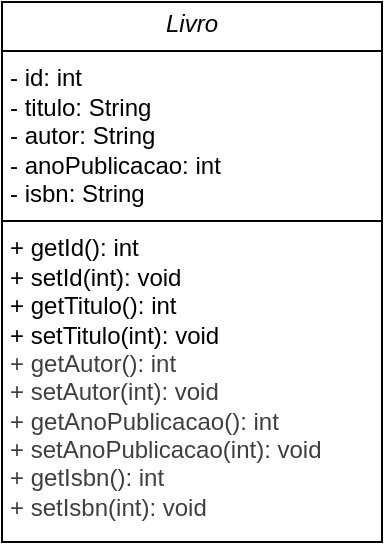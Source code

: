 <mxfile>
    <diagram id="Bq8uLOzDc6zhv3OWdBlZ" name="Page-1">
        <mxGraphModel dx="1056" dy="354" grid="1" gridSize="10" guides="1" tooltips="1" connect="1" arrows="1" fold="1" page="1" pageScale="1" pageWidth="850" pageHeight="1100" math="0" shadow="0">
            <root>
                <mxCell id="0"/>
                <mxCell id="1" parent="0"/>
                <mxCell id="2" value="&lt;p style=&quot;margin:0px;margin-top:4px;text-align:center;&quot;&gt;&lt;i&gt;Livro&lt;/i&gt;&lt;/p&gt;&lt;hr size=&quot;1&quot; style=&quot;border-style:solid;&quot;&gt;&lt;p style=&quot;margin:0px;margin-left:4px;&quot;&gt;- id: int&lt;/p&gt;&lt;p style=&quot;margin:0px;margin-left:4px;&quot;&gt;- titulo: String&lt;/p&gt;&lt;p style=&quot;margin:0px;margin-left:4px;&quot;&gt;- autor: String&lt;/p&gt;&lt;p style=&quot;margin:0px;margin-left:4px;&quot;&gt;- anoPublicacao: int&lt;/p&gt;&lt;p style=&quot;margin:0px;margin-left:4px;&quot;&gt;- isbn: String&lt;/p&gt;&lt;hr size=&quot;1&quot; style=&quot;border-style:solid;&quot;&gt;&lt;p style=&quot;margin:0px;margin-left:4px;&quot;&gt;+ getId(): int&lt;br&gt;+ setId(int): void&lt;/p&gt;&lt;p style=&quot;margin:0px;margin-left:4px;&quot;&gt;+ getTitulo(): int&lt;/p&gt;&lt;p style=&quot;margin:0px;margin-left:4px;&quot;&gt;+ setTitulo(int): void&lt;/p&gt;&lt;p style=&quot;color: rgb(63, 63, 63); scrollbar-color: rgb(226, 226, 226) rgb(251, 251, 251); margin: 0px 0px 0px 4px;&quot;&gt;+ getAutor(): int&lt;/p&gt;&lt;p style=&quot;color: rgb(63, 63, 63); scrollbar-color: rgb(226, 226, 226) rgb(251, 251, 251); margin: 0px 0px 0px 4px;&quot;&gt;+ setAutor(int): void&lt;/p&gt;&lt;p style=&quot;color: rgb(63, 63, 63); scrollbar-color: rgb(226, 226, 226) rgb(251, 251, 251); margin: 0px 0px 0px 4px;&quot;&gt;+ getAnoPublicacao(): int&lt;/p&gt;&lt;p style=&quot;color: rgb(63, 63, 63); scrollbar-color: rgb(226, 226, 226) rgb(251, 251, 251); margin: 0px 0px 0px 4px;&quot;&gt;+ setAnoPublicacao(int): void&lt;/p&gt;&lt;p style=&quot;color: rgb(63, 63, 63); scrollbar-color: rgb(226, 226, 226) rgb(251, 251, 251); margin: 0px 0px 0px 4px;&quot;&gt;+ getIsbn(): int&lt;/p&gt;&lt;p style=&quot;color: rgb(63, 63, 63); scrollbar-color: rgb(226, 226, 226) rgb(251, 251, 251); margin: 0px 0px 0px 4px;&quot;&gt;+ setIsbn(int): void&lt;/p&gt;&lt;p style=&quot;color: rgb(63, 63, 63); scrollbar-color: rgb(226, 226, 226) rgb(251, 251, 251); margin: 0px 0px 0px 4px;&quot;&gt;&lt;br style=&quot;color: rgb(63, 63, 63); scrollbar-color: rgb(226, 226, 226) rgb(251, 251, 251);&quot;&gt;&lt;/p&gt;&lt;p style=&quot;color: rgb(63, 63, 63); scrollbar-color: rgb(226, 226, 226) rgb(251, 251, 251); margin: 0px 0px 0px 4px;&quot;&gt;&lt;br style=&quot;color: rgb(63, 63, 63); scrollbar-color: rgb(226, 226, 226) rgb(251, 251, 251);&quot;&gt;&lt;/p&gt;&lt;p style=&quot;color: rgb(63, 63, 63); scrollbar-color: rgb(226, 226, 226) rgb(251, 251, 251); margin: 0px 0px 0px 4px;&quot;&gt;&lt;br style=&quot;color: rgb(63, 63, 63); scrollbar-color: rgb(226, 226, 226) rgb(251, 251, 251);&quot;&gt;&lt;/p&gt;&lt;p style=&quot;margin:0px;margin-left:4px;&quot;&gt;&lt;br&gt;&lt;/p&gt;" style="verticalAlign=top;align=left;overflow=fill;html=1;whiteSpace=wrap;" vertex="1" parent="1">
                    <mxGeometry x="240" y="120" width="190" height="270" as="geometry"/>
                </mxCell>
            </root>
        </mxGraphModel>
    </diagram>
</mxfile>